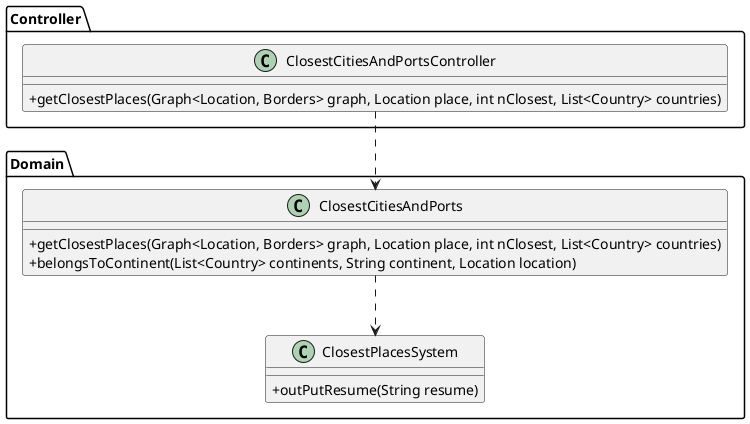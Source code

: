 @startuml
skinparam classAttributeIconSize 0


package Controller{
class ClosestCitiesAndPortsController {
+getClosestPlaces(Graph<Location, Borders> graph, Location place, int nClosest, List<Country> countries)
}
}

package Domain {

class ClosestCitiesAndPorts{
+getClosestPlaces(Graph<Location, Borders> graph, Location place, int nClosest, List<Country> countries)
+belongsToContinent(List<Country> continents, String continent, Location location)
}

class ClosestPlacesSystem{
+outPutResume(String resume)
}
}

ClosestCitiesAndPortsController ..> ClosestCitiesAndPorts
ClosestCitiesAndPorts..> ClosestPlacesSystem

@enduml
